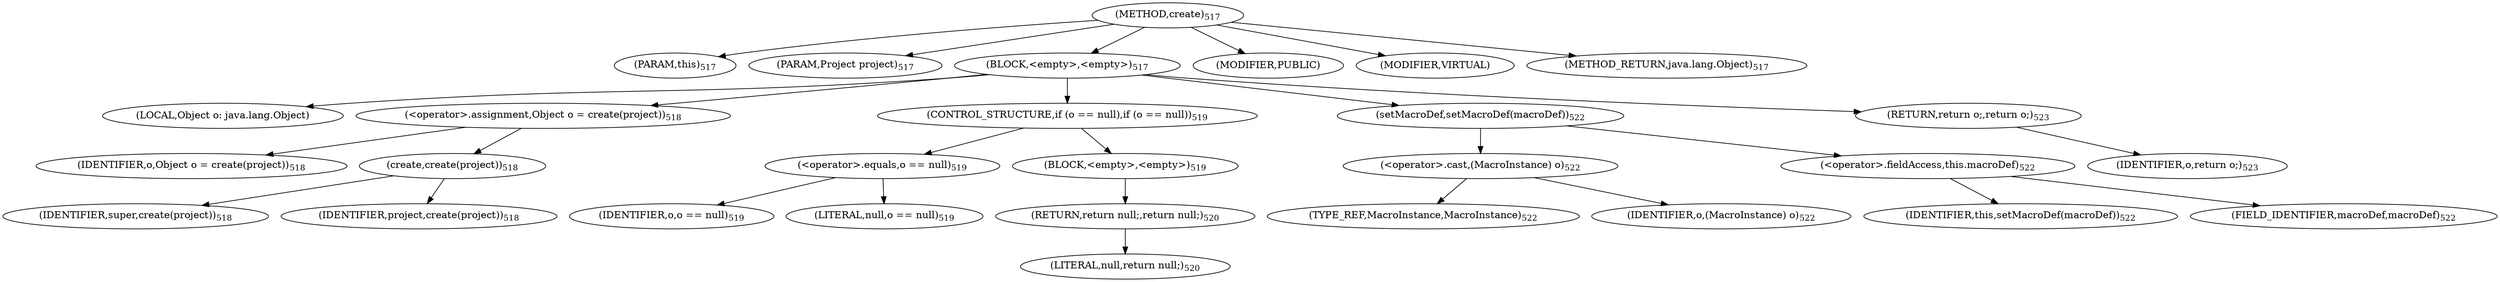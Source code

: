 digraph "create" {  
"1099" [label = <(METHOD,create)<SUB>517</SUB>> ]
"1100" [label = <(PARAM,this)<SUB>517</SUB>> ]
"1101" [label = <(PARAM,Project project)<SUB>517</SUB>> ]
"1102" [label = <(BLOCK,&lt;empty&gt;,&lt;empty&gt;)<SUB>517</SUB>> ]
"1103" [label = <(LOCAL,Object o: java.lang.Object)> ]
"1104" [label = <(&lt;operator&gt;.assignment,Object o = create(project))<SUB>518</SUB>> ]
"1105" [label = <(IDENTIFIER,o,Object o = create(project))<SUB>518</SUB>> ]
"1106" [label = <(create,create(project))<SUB>518</SUB>> ]
"1107" [label = <(IDENTIFIER,super,create(project))<SUB>518</SUB>> ]
"1108" [label = <(IDENTIFIER,project,create(project))<SUB>518</SUB>> ]
"1109" [label = <(CONTROL_STRUCTURE,if (o == null),if (o == null))<SUB>519</SUB>> ]
"1110" [label = <(&lt;operator&gt;.equals,o == null)<SUB>519</SUB>> ]
"1111" [label = <(IDENTIFIER,o,o == null)<SUB>519</SUB>> ]
"1112" [label = <(LITERAL,null,o == null)<SUB>519</SUB>> ]
"1113" [label = <(BLOCK,&lt;empty&gt;,&lt;empty&gt;)<SUB>519</SUB>> ]
"1114" [label = <(RETURN,return null;,return null;)<SUB>520</SUB>> ]
"1115" [label = <(LITERAL,null,return null;)<SUB>520</SUB>> ]
"1116" [label = <(setMacroDef,setMacroDef(macroDef))<SUB>522</SUB>> ]
"1117" [label = <(&lt;operator&gt;.cast,(MacroInstance) o)<SUB>522</SUB>> ]
"1118" [label = <(TYPE_REF,MacroInstance,MacroInstance)<SUB>522</SUB>> ]
"1119" [label = <(IDENTIFIER,o,(MacroInstance) o)<SUB>522</SUB>> ]
"1120" [label = <(&lt;operator&gt;.fieldAccess,this.macroDef)<SUB>522</SUB>> ]
"1121" [label = <(IDENTIFIER,this,setMacroDef(macroDef))<SUB>522</SUB>> ]
"1122" [label = <(FIELD_IDENTIFIER,macroDef,macroDef)<SUB>522</SUB>> ]
"1123" [label = <(RETURN,return o;,return o;)<SUB>523</SUB>> ]
"1124" [label = <(IDENTIFIER,o,return o;)<SUB>523</SUB>> ]
"1125" [label = <(MODIFIER,PUBLIC)> ]
"1126" [label = <(MODIFIER,VIRTUAL)> ]
"1127" [label = <(METHOD_RETURN,java.lang.Object)<SUB>517</SUB>> ]
  "1099" -> "1100" 
  "1099" -> "1101" 
  "1099" -> "1102" 
  "1099" -> "1125" 
  "1099" -> "1126" 
  "1099" -> "1127" 
  "1102" -> "1103" 
  "1102" -> "1104" 
  "1102" -> "1109" 
  "1102" -> "1116" 
  "1102" -> "1123" 
  "1104" -> "1105" 
  "1104" -> "1106" 
  "1106" -> "1107" 
  "1106" -> "1108" 
  "1109" -> "1110" 
  "1109" -> "1113" 
  "1110" -> "1111" 
  "1110" -> "1112" 
  "1113" -> "1114" 
  "1114" -> "1115" 
  "1116" -> "1117" 
  "1116" -> "1120" 
  "1117" -> "1118" 
  "1117" -> "1119" 
  "1120" -> "1121" 
  "1120" -> "1122" 
  "1123" -> "1124" 
}
